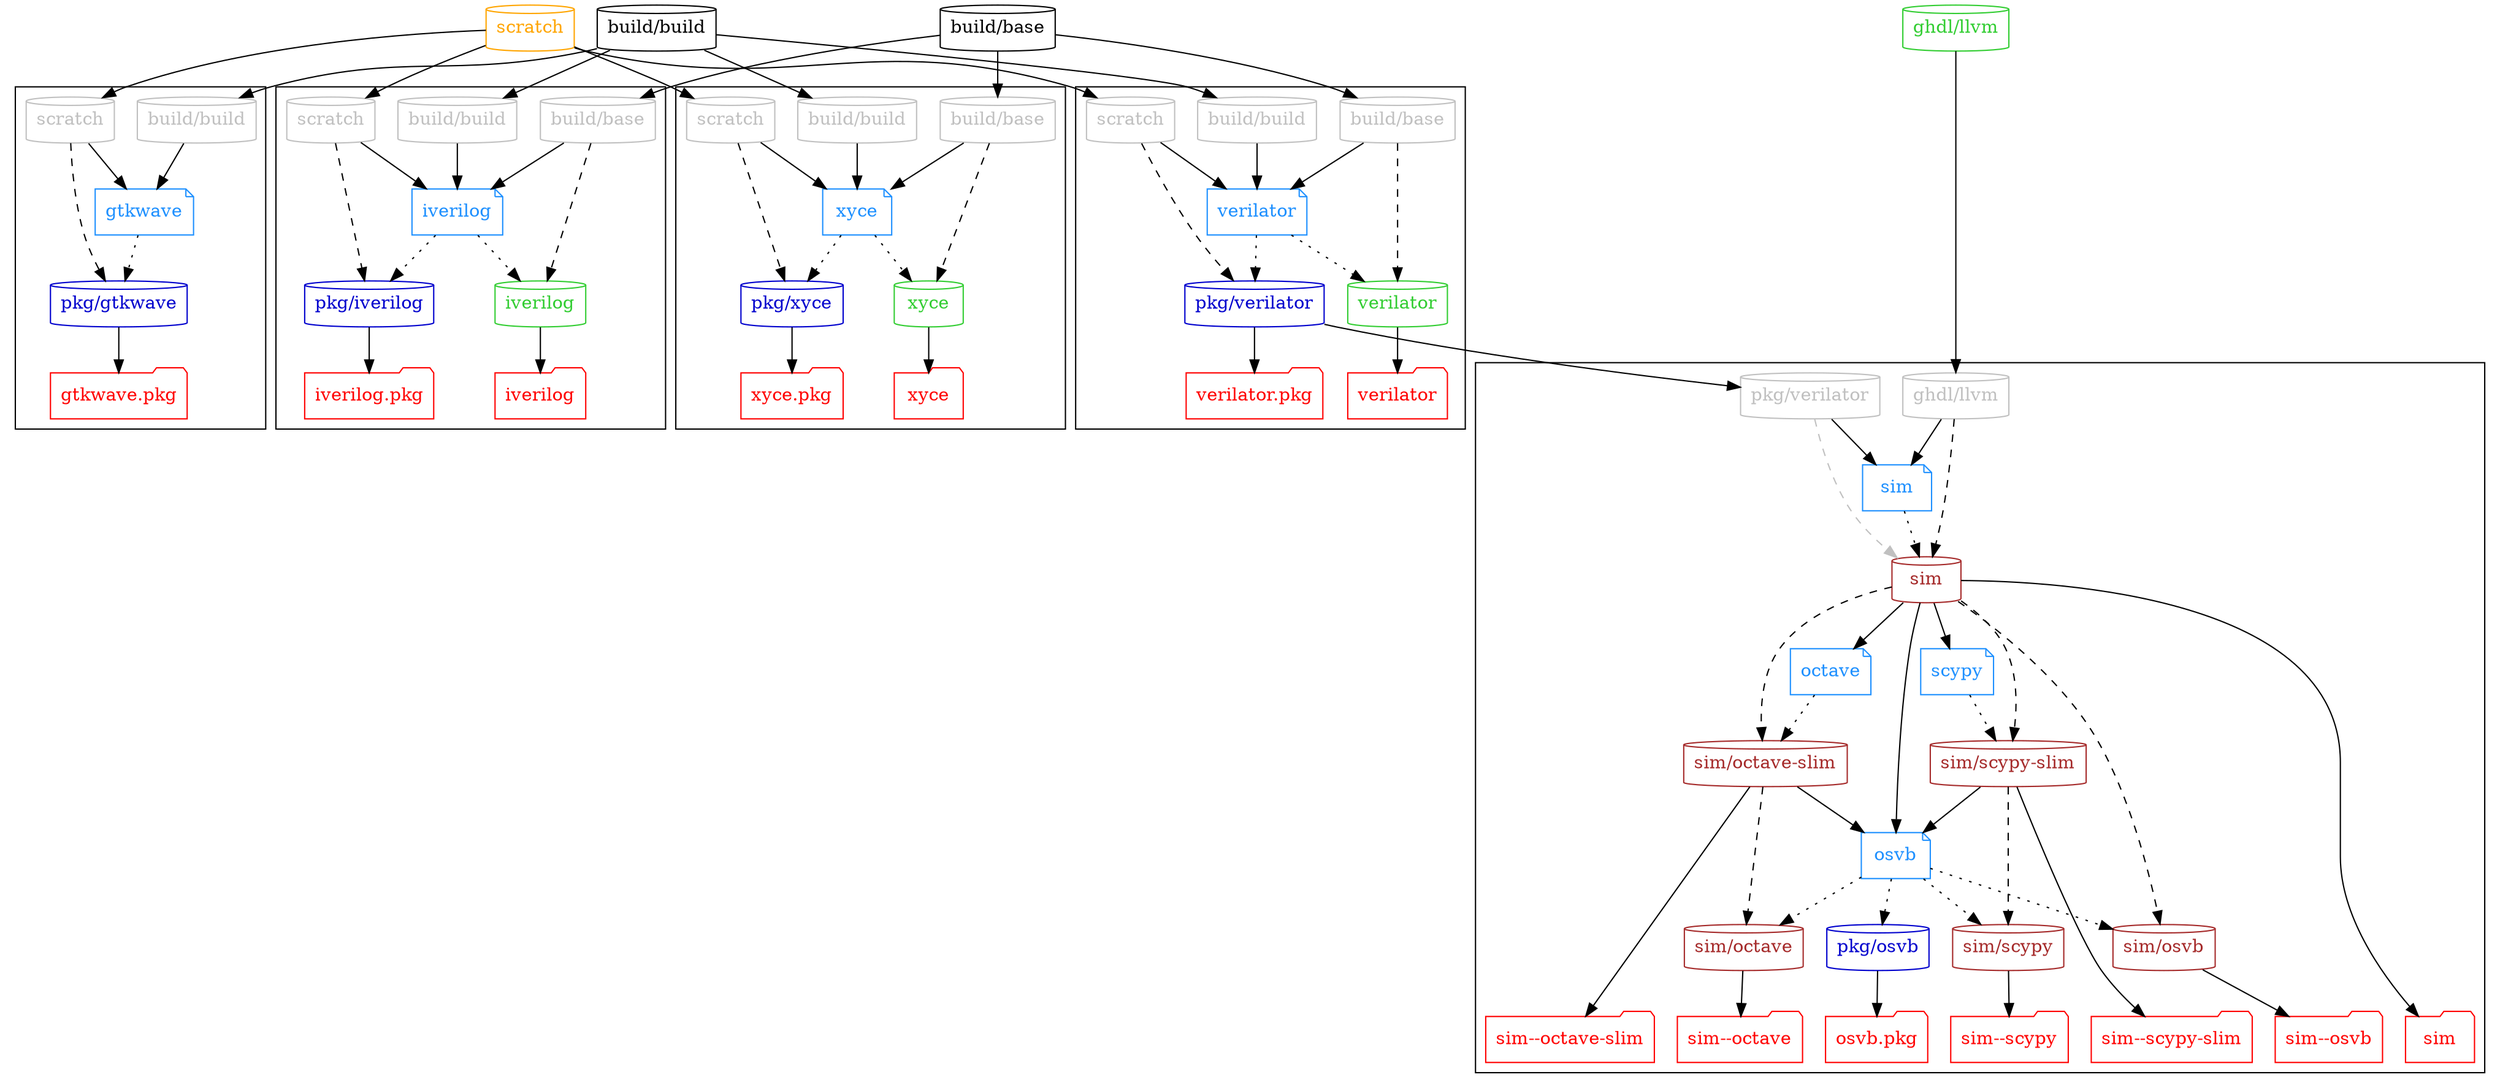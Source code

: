 # Authors:
#   Unai Martinez-Corral
#
# Copyright 2019-2021 Unai Martinez-Corral <unai.martinezcorral@ehu.eus>
#
# Licensed under the Apache License, Version 2.0 (the "License");
# you may not use this file except in compliance with the License.
# You may obtain a copy of the License at
#
#     http://www.apache.org/licenses/LICENSE-2.0
#
# Unless required by applicable law or agreed to in writing, software
# distributed under the License is distributed on an "AS IS" BASIS,
# WITHOUT WARRANTIES OR CONDITIONS OF ANY KIND, either express or implied.
# See the License for the specific language governing permissions and
# limitations under the License.
#
# SPDX-License-Identifier: Apache-2.0

digraph G {

  #splines=polyline; #curved
  newrank=true;

  # Dockerfiles

  { node [shape=note, color=dodgerblue, fontcolor=dodgerblue]
    d_gtkwave   [label="gtkwave"];
    d_iverilog  [label="iverilog"];
    d_verilator [label="verilator"];
    d_sim       [label="sim"];
    d_octave    [label="octave"];
    d_scypy     [label="scypy"];
    d_osvb      [label="osvb"];
    d_xyce      [label="xyce"];
  }

  # Images

  { node [shape=cylinder]
    "build/build"
    "build/base"
    { node [color=limegreen, fontcolor=limegreen]
      "iverilog"
      "verilator"
      "ghdl/llvm"
      "xyce"
    }
    { node [color=mediumblue, fontcolor=mediumblue]
      "pkg/gtkwave"
      "pkg/iverilog"
      "pkg/verilator"
      "pkg/osvb"
      "pkg/xyce"
    }
    { node [color=brown, fontcolor=brown]
      "sim"
      "sim/scypy-slim"
      "sim/scypy"
      "sim/octave-slim"
      "sim/octave"
      "sim/osvb"
    }
  }

  # External images

  { node [shape=cylinder, color=orange, fontcolor=orange]
    "scratch"
  }

  { rank=same
    "build/build"
    "build/base"
    "scratch"
    "ghdl/llvm"
  }

  # Workflows

  subgraph cluster_gtkwave {
    { rank=same
      node [shape=cylinder, color=grey, fontcolor=grey]
      "p_gtkwave_build/build" [label="build/build"]
      "p_gtkwave_scratch" [label="scratch"]
    }

    d_gtkwave -> "pkg/gtkwave" [style=dotted];

    "t_pkg/gtkwave" [shape=folder, color=red, fontcolor=red, label="gtkwave.pkg"];

    "pkg/gtkwave" -> "t_pkg/gtkwave";
  }

  subgraph cluster_iverilog {
    { rank=same
      node [shape=cylinder, color=grey, fontcolor=grey]
      "p_iverilog_build/build" [label="build/build"]
      "p_iverilog_build/base" [label="build/base"]
      "p_iverilog_scratch" [label="scratch"]
    }

    d_iverilog -> {
      "iverilog"
      "pkg/iverilog"
    } [style=dotted];

    {
      node [shape=folder, color=red, fontcolor=red]
      "t_iverilog" [label="iverilog"];
      "t_pkg/iverilog" [label="iverilog.pkg"];
    }

    "iverilog" -> "t_iverilog";
    "pkg/iverilog" -> "t_pkg/iverilog";
  }

  subgraph cluster_verilator {
    { rank=same
      node [shape=cylinder, color=grey, fontcolor=grey]
      "p_verilator_build/build" [label="build/build"]
      "p_verilator_build/base" [label="build/base"]
      "p_verilator_scratch" [label="scratch"]
    }

    d_verilator -> {
      "verilator"
      "pkg/verilator"
    } [style=dotted];

    {
      node [shape=folder, color=red, fontcolor=red]
      "t_verilator" [label="verilator"];
      "t_pkg/verilator" [label="verilator.pkg"];
    }

    "verilator" -> "t_verilator";
    "pkg/verilator" -> "t_pkg/verilator";
  }

  subgraph cluster_sim {
    { rank=same
      node [shape=cylinder, color=grey, fontcolor=grey]
      "p_sim_ghdl/llvm" [label="ghdl/llvm"]
      "p_sim_pkg/verilator" [label="pkg/verilator"]
    }

    d_sim -> "sim" [style=dotted];

    "sim" -> {
      d_osvb;
      d_scypy;
      d_octave
    };

    d_osvb -> {
      "pkg/osvb"
      "sim/osvb"
      "sim/scypy"
      "sim/octave"
    } [style=dotted];

    {
      "sim/scypy-slim"
      "sim/octave-slim"
    } -> d_osvb;

    d_scypy -> "sim/scypy-slim" [style=dotted];
    d_octave -> "sim/octave-slim" [style=dotted];

    { rank=same
      node [shape=folder, color=red, fontcolor=red]
      "t_sim"             [label="sim"];
      "t_pkg/osvb"        [label="osvb.pkg"];
      "t_sim/osvb"        [label="sim--osvb"];
      "t_sim/scypy-slim"  [label="sim--scypy-slim"];
      "t_sim/scypy"       [label="sim--scypy"];
      "t_sim/octave-slim" [label="sim--octave-slim"];
      "t_sim/octave"      [label="sim--octave"];
    }

    "sim" -> "t_sim";
    "pkg/osvb" -> "t_pkg/osvb";
    "sim/osvb" -> "t_sim/osvb";
    "sim/scypy-slim" -> "t_sim/scypy-slim";
    "sim/scypy" -> "t_sim/scypy";
    "sim/octave-slim" -> "t_sim/octave-slim";
    "sim/octave" -> "t_sim/octave";
  }

  subgraph cluster_xyce {
    { rank=same
      node [shape=cylinder, color=grey, fontcolor=grey]
      "p_xyce_build/build" [label="build/build"]
      "p_xyce_build/base" [label="build/base"]
      "p_xyce_scratch" [label="scratch"]
    }

    d_xyce -> {
      "xyce"
      "pkg/xyce"
    } [style=dotted];

    {
      node [shape=folder, color=red, fontcolor=red]
      "t_xyce" [label="xyce"];
      "t_pkg/xyce" [label="xyce.pkg"];
    }

    "xyce" -> "t_xyce";
    "pkg/xyce" -> "t_pkg/xyce";
  }

  # Dockerfile dependencies

  "build/build" -> "p_gtkwave_build/build" -> d_gtkwave;
  "scratch" -> "p_gtkwave_scratch" -> d_gtkwave;

  "build/build" -> "p_iverilog_build/build" -> d_iverilog;
  "build/base" -> "p_iverilog_build/base" -> d_iverilog;
  "scratch" -> "p_iverilog_scratch" -> d_iverilog;

  "build/build" -> "p_verilator_build/build" -> d_verilator;
  "build/base" -> "p_verilator_build/base" -> d_verilator;
  "scratch" -> "p_verilator_scratch" -> d_verilator;


  "build/build" -> "p_xyce_build/build" -> d_xyce;
  "build/base" -> "p_xyce_build/base" -> d_xyce;
  "scratch" -> "p_xyce_scratch" -> d_xyce;

  "ghdl/llvm" -> "p_sim_ghdl/llvm" -> d_sim;
  "pkg/verilator" -> "p_sim_pkg/verilator" -> d_sim;

  # Image dependencies

  { edge [style=dashed]
    "p_gtkwave_scratch" -> "pkg/gtkwave";

    "p_iverilog_build/base" -> "iverilog";
    "p_iverilog_scratch" -> "pkg/iverilog";

    "p_verilator_build/base" -> "verilator";
    "p_verilator_scratch" -> "pkg/verilator";

    "p_xyce_build/base" -> "xyce";
    "p_xyce_scratch" -> "pkg/xyce";

    "p_sim_ghdl/llvm" -> "sim" -> {
      "sim/osvb"
      "sim/scypy-slim"
      "sim/octave-slim"
    };

    "sim/scypy-slim" -> "sim/scypy";
    "sim/octave-slim" -> "sim/octave";
  }

  { edge [style=dashed, color=grey]
    "p_sim_pkg/verilator" -> "sim";
  }

}
